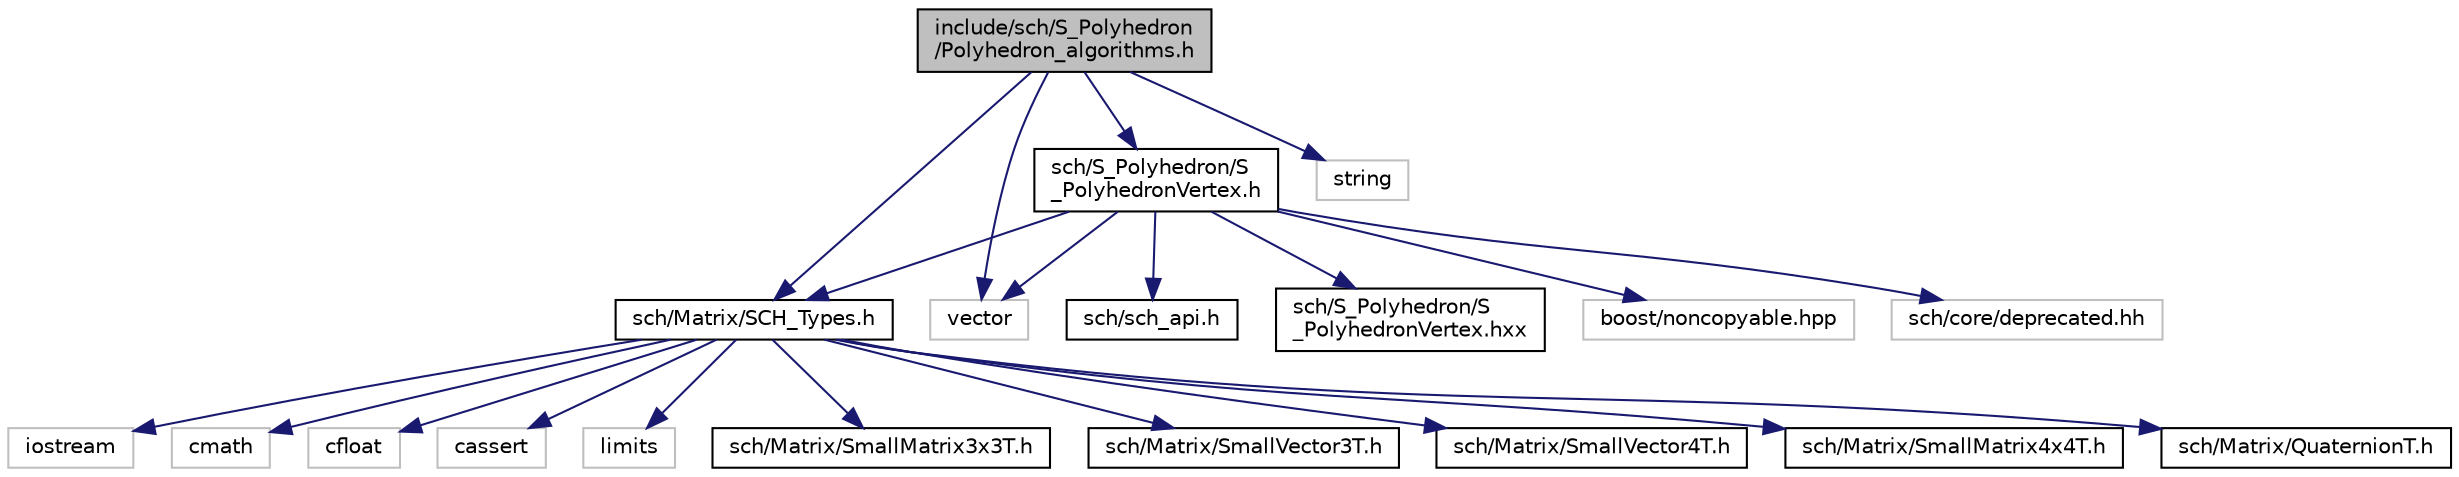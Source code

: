 digraph "include/sch/S_Polyhedron/Polyhedron_algorithms.h"
{
  edge [fontname="Helvetica",fontsize="10",labelfontname="Helvetica",labelfontsize="10"];
  node [fontname="Helvetica",fontsize="10",shape=record];
  Node0 [label="include/sch/S_Polyhedron\l/Polyhedron_algorithms.h",height=0.2,width=0.4,color="black", fillcolor="grey75", style="filled", fontcolor="black"];
  Node0 -> Node1 [color="midnightblue",fontsize="10",style="solid",fontname="Helvetica"];
  Node1 [label="sch/Matrix/SCH_Types.h",height=0.2,width=0.4,color="black", fillcolor="white", style="filled",URL="$SCH__Types_8h.html"];
  Node1 -> Node2 [color="midnightblue",fontsize="10",style="solid",fontname="Helvetica"];
  Node2 [label="iostream",height=0.2,width=0.4,color="grey75", fillcolor="white", style="filled"];
  Node1 -> Node3 [color="midnightblue",fontsize="10",style="solid",fontname="Helvetica"];
  Node3 [label="cmath",height=0.2,width=0.4,color="grey75", fillcolor="white", style="filled"];
  Node1 -> Node4 [color="midnightblue",fontsize="10",style="solid",fontname="Helvetica"];
  Node4 [label="cfloat",height=0.2,width=0.4,color="grey75", fillcolor="white", style="filled"];
  Node1 -> Node5 [color="midnightblue",fontsize="10",style="solid",fontname="Helvetica"];
  Node5 [label="cassert",height=0.2,width=0.4,color="grey75", fillcolor="white", style="filled"];
  Node1 -> Node6 [color="midnightblue",fontsize="10",style="solid",fontname="Helvetica"];
  Node6 [label="limits",height=0.2,width=0.4,color="grey75", fillcolor="white", style="filled"];
  Node1 -> Node7 [color="midnightblue",fontsize="10",style="solid",fontname="Helvetica"];
  Node7 [label="sch/Matrix/SmallMatrix3x3T.h",height=0.2,width=0.4,color="black", fillcolor="white", style="filled",URL="$SmallMatrix3x3T_8h.html"];
  Node1 -> Node8 [color="midnightblue",fontsize="10",style="solid",fontname="Helvetica"];
  Node8 [label="sch/Matrix/SmallVector3T.h",height=0.2,width=0.4,color="black", fillcolor="white", style="filled",URL="$SmallVector3T_8h.html"];
  Node1 -> Node9 [color="midnightblue",fontsize="10",style="solid",fontname="Helvetica"];
  Node9 [label="sch/Matrix/SmallVector4T.h",height=0.2,width=0.4,color="black", fillcolor="white", style="filled",URL="$SmallVector4T_8h.html"];
  Node1 -> Node10 [color="midnightblue",fontsize="10",style="solid",fontname="Helvetica"];
  Node10 [label="sch/Matrix/SmallMatrix4x4T.h",height=0.2,width=0.4,color="black", fillcolor="white", style="filled",URL="$SmallMatrix4x4T_8h.html"];
  Node1 -> Node11 [color="midnightblue",fontsize="10",style="solid",fontname="Helvetica"];
  Node11 [label="sch/Matrix/QuaternionT.h",height=0.2,width=0.4,color="black", fillcolor="white", style="filled",URL="$QuaternionT_8h.html"];
  Node0 -> Node12 [color="midnightblue",fontsize="10",style="solid",fontname="Helvetica"];
  Node12 [label="sch/S_Polyhedron/S\l_PolyhedronVertex.h",height=0.2,width=0.4,color="black", fillcolor="white", style="filled",URL="$S__PolyhedronVertex_8h.html"];
  Node12 -> Node13 [color="midnightblue",fontsize="10",style="solid",fontname="Helvetica"];
  Node13 [label="vector",height=0.2,width=0.4,color="grey75", fillcolor="white", style="filled"];
  Node12 -> Node14 [color="midnightblue",fontsize="10",style="solid",fontname="Helvetica"];
  Node14 [label="boost/noncopyable.hpp",height=0.2,width=0.4,color="grey75", fillcolor="white", style="filled"];
  Node12 -> Node1 [color="midnightblue",fontsize="10",style="solid",fontname="Helvetica"];
  Node12 -> Node15 [color="midnightblue",fontsize="10",style="solid",fontname="Helvetica"];
  Node15 [label="sch/core/deprecated.hh",height=0.2,width=0.4,color="grey75", fillcolor="white", style="filled"];
  Node12 -> Node16 [color="midnightblue",fontsize="10",style="solid",fontname="Helvetica"];
  Node16 [label="sch/sch_api.h",height=0.2,width=0.4,color="black", fillcolor="white", style="filled",URL="$sch__api_8h.html"];
  Node12 -> Node17 [color="midnightblue",fontsize="10",style="solid",fontname="Helvetica"];
  Node17 [label="sch/S_Polyhedron/S\l_PolyhedronVertex.hxx",height=0.2,width=0.4,color="black", fillcolor="white", style="filled",URL="$S__PolyhedronVertex_8hxx.html"];
  Node0 -> Node18 [color="midnightblue",fontsize="10",style="solid",fontname="Helvetica"];
  Node18 [label="string",height=0.2,width=0.4,color="grey75", fillcolor="white", style="filled"];
  Node0 -> Node13 [color="midnightblue",fontsize="10",style="solid",fontname="Helvetica"];
}
